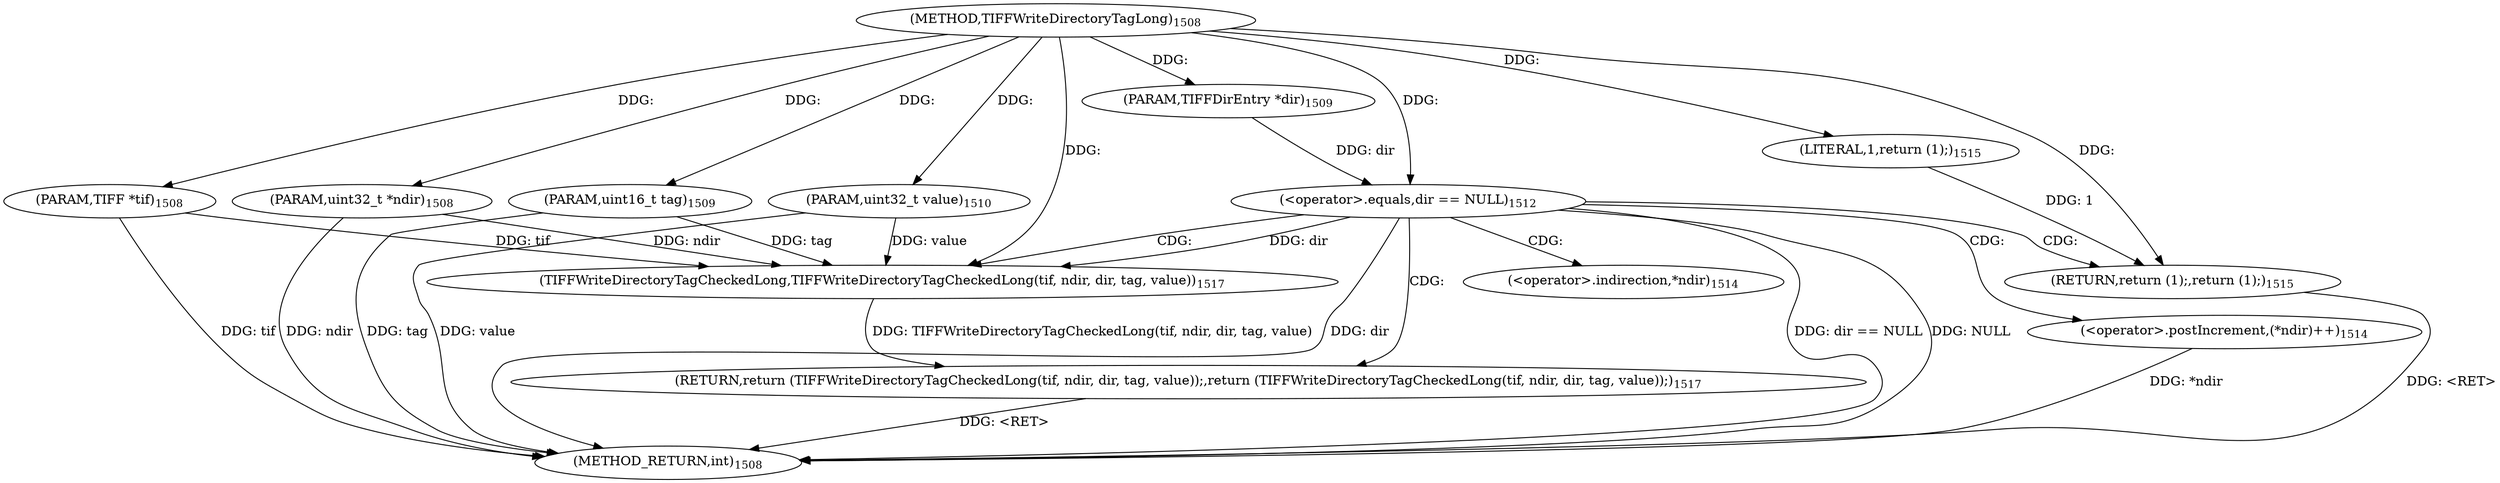 digraph "TIFFWriteDirectoryTagLong" {  
"68175" [label = <(METHOD,TIFFWriteDirectoryTagLong)<SUB>1508</SUB>> ]
"68199" [label = <(METHOD_RETURN,int)<SUB>1508</SUB>> ]
"68176" [label = <(PARAM,TIFF *tif)<SUB>1508</SUB>> ]
"68177" [label = <(PARAM,uint32_t *ndir)<SUB>1508</SUB>> ]
"68178" [label = <(PARAM,TIFFDirEntry *dir)<SUB>1509</SUB>> ]
"68179" [label = <(PARAM,uint16_t tag)<SUB>1509</SUB>> ]
"68180" [label = <(PARAM,uint32_t value)<SUB>1510</SUB>> ]
"68192" [label = <(RETURN,return (TIFFWriteDirectoryTagCheckedLong(tif, ndir, dir, tag, value));,return (TIFFWriteDirectoryTagCheckedLong(tif, ndir, dir, tag, value));)<SUB>1517</SUB>> ]
"68183" [label = <(&lt;operator&gt;.equals,dir == NULL)<SUB>1512</SUB>> ]
"68193" [label = <(TIFFWriteDirectoryTagCheckedLong,TIFFWriteDirectoryTagCheckedLong(tif, ndir, dir, tag, value))<SUB>1517</SUB>> ]
"68187" [label = <(&lt;operator&gt;.postIncrement,(*ndir)++)<SUB>1514</SUB>> ]
"68190" [label = <(RETURN,return (1);,return (1);)<SUB>1515</SUB>> ]
"68191" [label = <(LITERAL,1,return (1);)<SUB>1515</SUB>> ]
"68188" [label = <(&lt;operator&gt;.indirection,*ndir)<SUB>1514</SUB>> ]
  "68190" -> "68199"  [ label = "DDG: &lt;RET&gt;"] 
  "68192" -> "68199"  [ label = "DDG: &lt;RET&gt;"] 
  "68176" -> "68199"  [ label = "DDG: tif"] 
  "68177" -> "68199"  [ label = "DDG: ndir"] 
  "68179" -> "68199"  [ label = "DDG: tag"] 
  "68180" -> "68199"  [ label = "DDG: value"] 
  "68183" -> "68199"  [ label = "DDG: dir"] 
  "68183" -> "68199"  [ label = "DDG: dir == NULL"] 
  "68187" -> "68199"  [ label = "DDG: *ndir"] 
  "68183" -> "68199"  [ label = "DDG: NULL"] 
  "68175" -> "68176"  [ label = "DDG: "] 
  "68175" -> "68177"  [ label = "DDG: "] 
  "68175" -> "68178"  [ label = "DDG: "] 
  "68175" -> "68179"  [ label = "DDG: "] 
  "68175" -> "68180"  [ label = "DDG: "] 
  "68193" -> "68192"  [ label = "DDG: TIFFWriteDirectoryTagCheckedLong(tif, ndir, dir, tag, value)"] 
  "68178" -> "68183"  [ label = "DDG: dir"] 
  "68175" -> "68183"  [ label = "DDG: "] 
  "68191" -> "68190"  [ label = "DDG: 1"] 
  "68175" -> "68190"  [ label = "DDG: "] 
  "68176" -> "68193"  [ label = "DDG: tif"] 
  "68175" -> "68193"  [ label = "DDG: "] 
  "68177" -> "68193"  [ label = "DDG: ndir"] 
  "68183" -> "68193"  [ label = "DDG: dir"] 
  "68179" -> "68193"  [ label = "DDG: tag"] 
  "68180" -> "68193"  [ label = "DDG: value"] 
  "68175" -> "68191"  [ label = "DDG: "] 
  "68183" -> "68193"  [ label = "CDG: "] 
  "68183" -> "68192"  [ label = "CDG: "] 
  "68183" -> "68187"  [ label = "CDG: "] 
  "68183" -> "68188"  [ label = "CDG: "] 
  "68183" -> "68190"  [ label = "CDG: "] 
}
